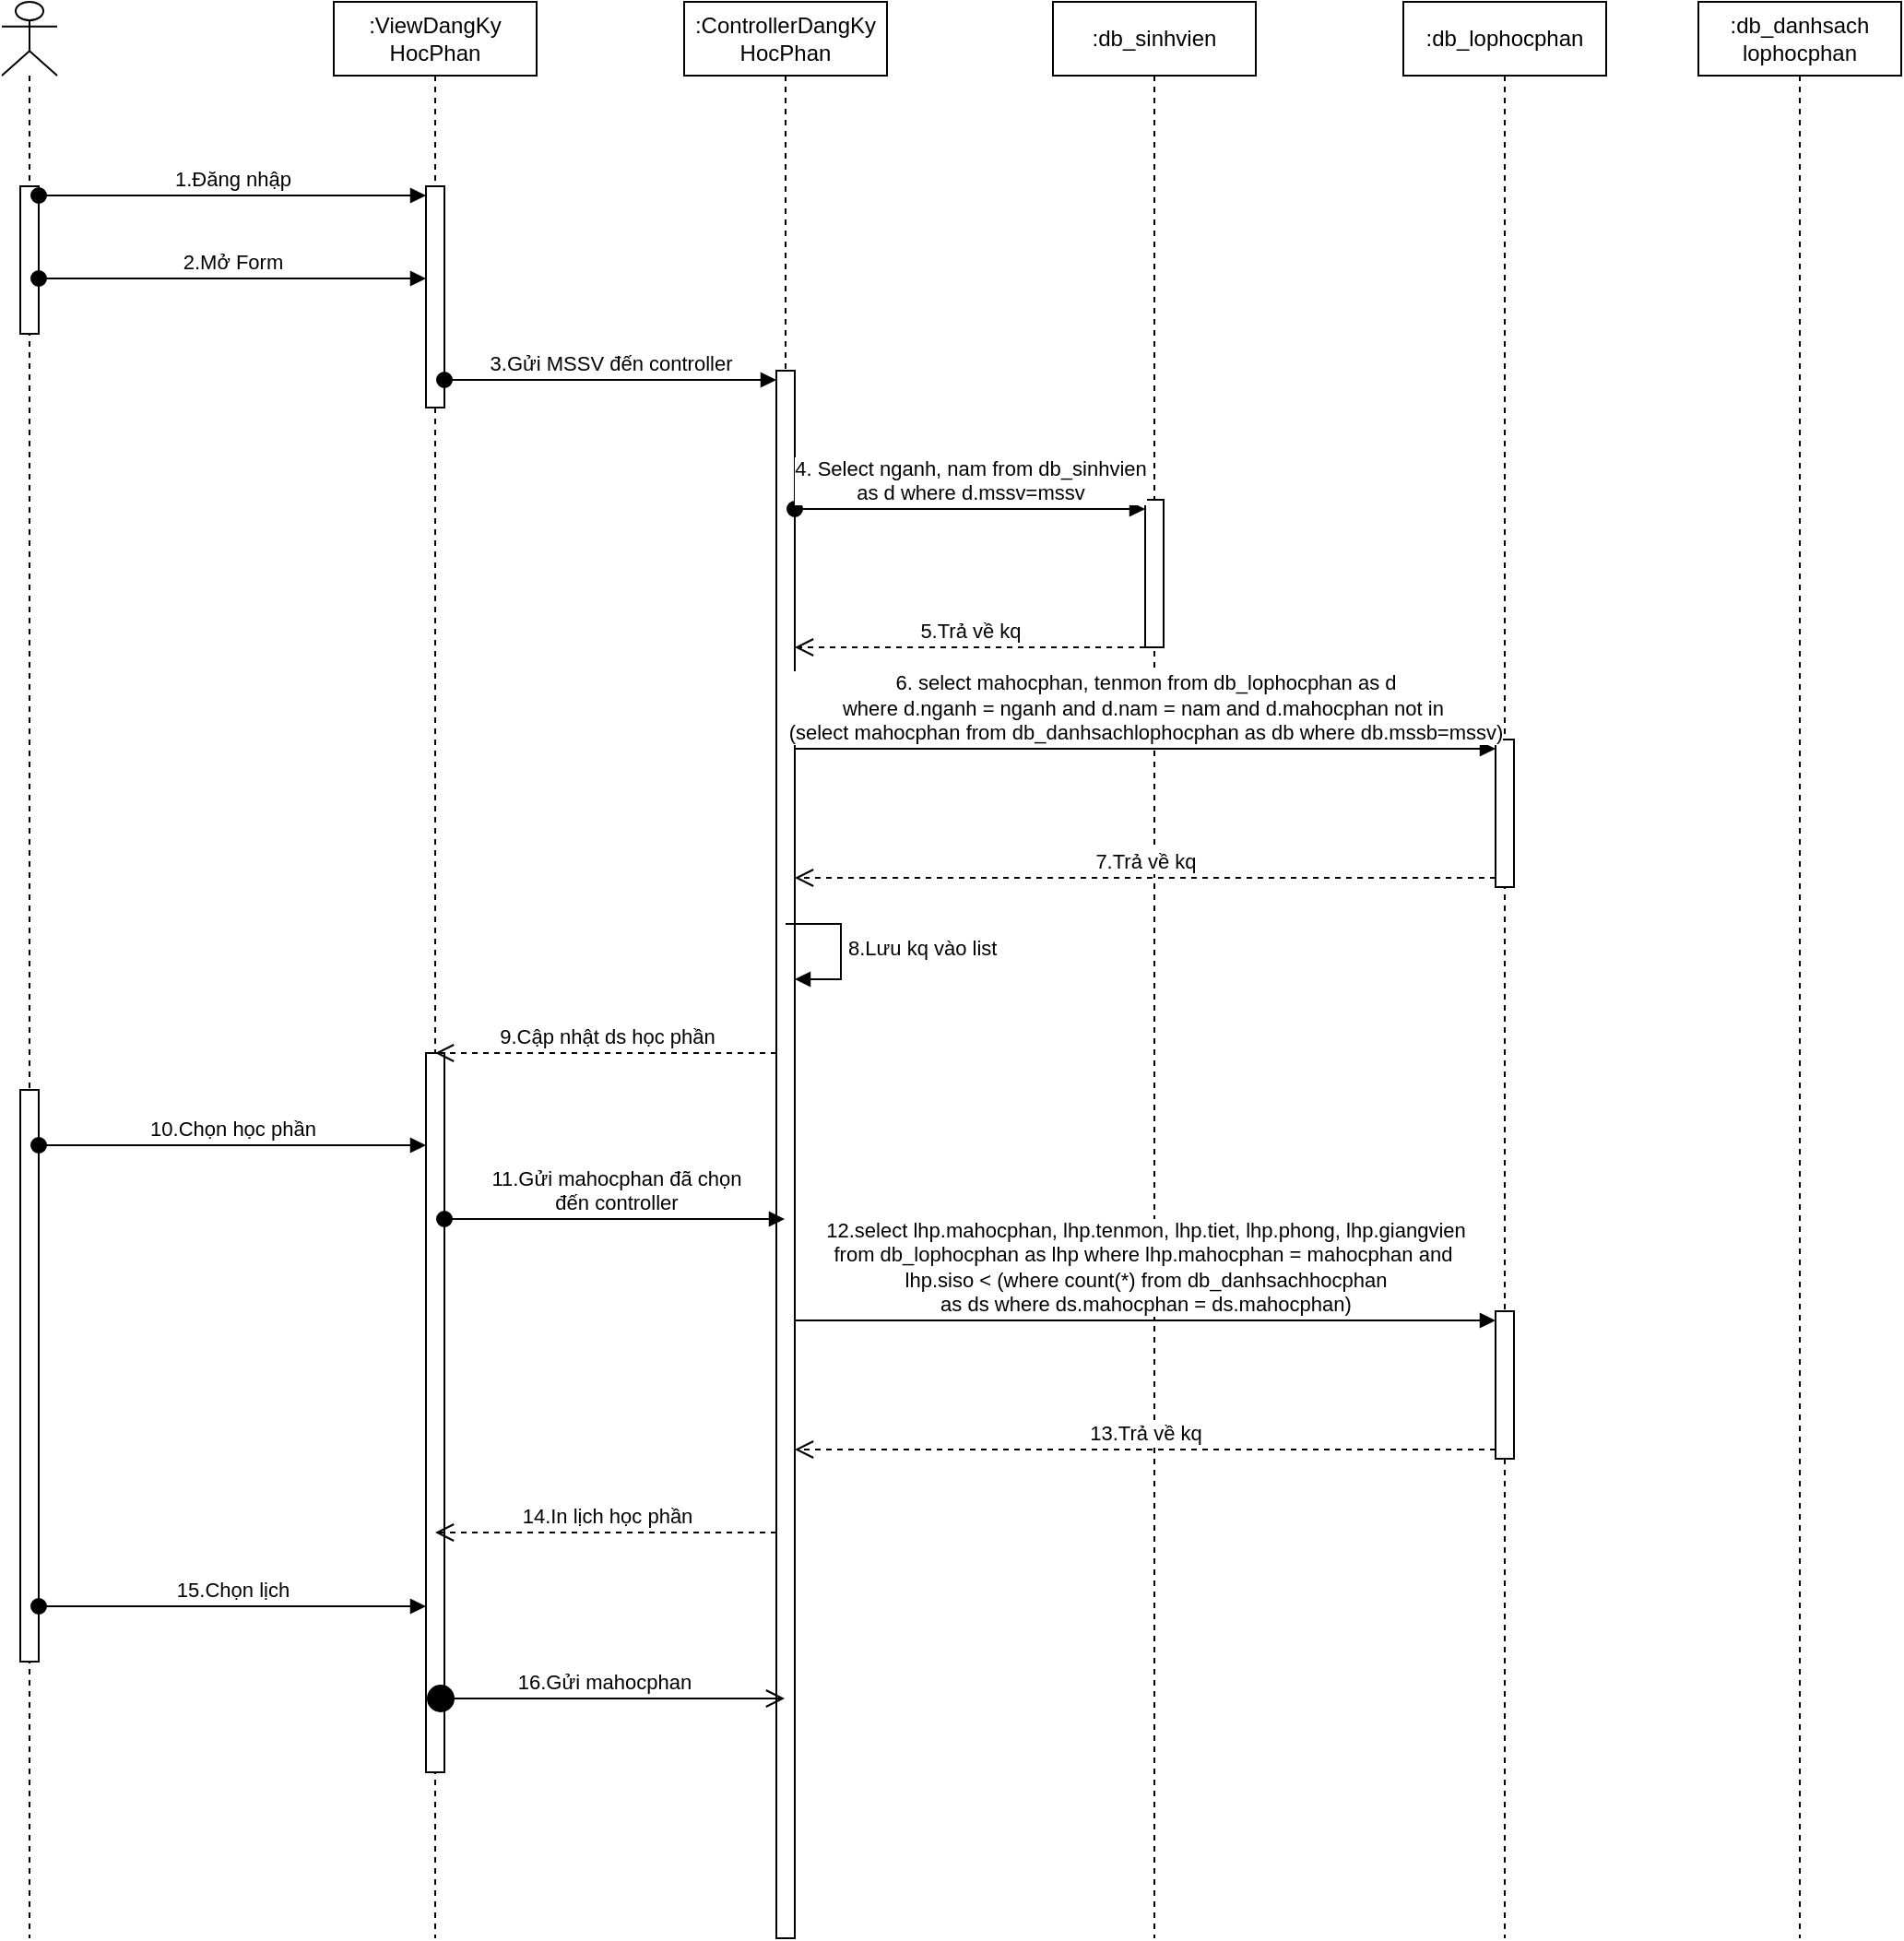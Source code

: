 <mxfile version="26.0.16">
  <diagram name="Page-1" id="MdewHQKsDPSWwsMKFsph">
    <mxGraphModel dx="2154" dy="1008" grid="1" gridSize="10" guides="1" tooltips="1" connect="1" arrows="1" fold="1" page="1" pageScale="1" pageWidth="1169" pageHeight="1654" math="0" shadow="0">
      <root>
        <mxCell id="0" />
        <mxCell id="1" parent="0" />
        <mxCell id="jRuuMKcWnNpUXkbAKlrH-2" value="" style="shape=umlLifeline;perimeter=lifelinePerimeter;whiteSpace=wrap;html=1;container=1;dropTarget=0;collapsible=0;recursiveResize=0;outlineConnect=0;portConstraint=eastwest;newEdgeStyle={&quot;curved&quot;:0,&quot;rounded&quot;:0};participant=umlActor;" vertex="1" parent="1">
          <mxGeometry x="110" y="70" width="30" height="1050" as="geometry" />
        </mxCell>
        <mxCell id="jRuuMKcWnNpUXkbAKlrH-8" value="" style="html=1;points=[[0,0,0,0,5],[0,1,0,0,-5],[1,0,0,0,5],[1,1,0,0,-5]];perimeter=orthogonalPerimeter;outlineConnect=0;targetShapes=umlLifeline;portConstraint=eastwest;newEdgeStyle={&quot;curved&quot;:0,&quot;rounded&quot;:0};" vertex="1" parent="jRuuMKcWnNpUXkbAKlrH-2">
          <mxGeometry x="10" y="100" width="10" height="80" as="geometry" />
        </mxCell>
        <mxCell id="jRuuMKcWnNpUXkbAKlrH-29" value="" style="html=1;points=[[0,0,0,0,5],[0,1,0,0,-5],[1,0,0,0,5],[1,1,0,0,-5]];perimeter=orthogonalPerimeter;outlineConnect=0;targetShapes=umlLifeline;portConstraint=eastwest;newEdgeStyle={&quot;curved&quot;:0,&quot;rounded&quot;:0};" vertex="1" parent="jRuuMKcWnNpUXkbAKlrH-2">
          <mxGeometry x="10" y="590" width="10" height="310" as="geometry" />
        </mxCell>
        <mxCell id="jRuuMKcWnNpUXkbAKlrH-3" value=":ViewDangKy&lt;br&gt;HocPhan" style="shape=umlLifeline;perimeter=lifelinePerimeter;whiteSpace=wrap;html=1;container=1;dropTarget=0;collapsible=0;recursiveResize=0;outlineConnect=0;portConstraint=eastwest;newEdgeStyle={&quot;curved&quot;:0,&quot;rounded&quot;:0};" vertex="1" parent="1">
          <mxGeometry x="290" y="70" width="110" height="1050" as="geometry" />
        </mxCell>
        <mxCell id="jRuuMKcWnNpUXkbAKlrH-6" value="" style="html=1;points=[[0,0,0,0,5],[0,1,0,0,-5],[1,0,0,0,5],[1,1,0,0,-5]];perimeter=orthogonalPerimeter;outlineConnect=0;targetShapes=umlLifeline;portConstraint=eastwest;newEdgeStyle={&quot;curved&quot;:0,&quot;rounded&quot;:0};" vertex="1" parent="jRuuMKcWnNpUXkbAKlrH-3">
          <mxGeometry x="50" y="100" width="10" height="120" as="geometry" />
        </mxCell>
        <mxCell id="jRuuMKcWnNpUXkbAKlrH-26" value="" style="html=1;points=[[0,0,0,0,5],[0,1,0,0,-5],[1,0,0,0,5],[1,1,0,0,-5]];perimeter=orthogonalPerimeter;outlineConnect=0;targetShapes=umlLifeline;portConstraint=eastwest;newEdgeStyle={&quot;curved&quot;:0,&quot;rounded&quot;:0};" vertex="1" parent="jRuuMKcWnNpUXkbAKlrH-3">
          <mxGeometry x="50" y="570" width="10" height="390" as="geometry" />
        </mxCell>
        <mxCell id="jRuuMKcWnNpUXkbAKlrH-4" value=":ControllerDangKy&lt;br&gt;HocPhan" style="shape=umlLifeline;perimeter=lifelinePerimeter;whiteSpace=wrap;html=1;container=1;dropTarget=0;collapsible=0;recursiveResize=0;outlineConnect=0;portConstraint=eastwest;newEdgeStyle={&quot;curved&quot;:0,&quot;rounded&quot;:0};" vertex="1" parent="1">
          <mxGeometry x="480" y="70" width="110" height="1050" as="geometry" />
        </mxCell>
        <mxCell id="jRuuMKcWnNpUXkbAKlrH-11" value="" style="html=1;points=[[0,0,0,0,5],[0,1,0,0,-5],[1,0,0,0,5],[1,1,0,0,-5]];perimeter=orthogonalPerimeter;outlineConnect=0;targetShapes=umlLifeline;portConstraint=eastwest;newEdgeStyle={&quot;curved&quot;:0,&quot;rounded&quot;:0};" vertex="1" parent="jRuuMKcWnNpUXkbAKlrH-4">
          <mxGeometry x="50" y="200" width="10" height="850" as="geometry" />
        </mxCell>
        <mxCell id="jRuuMKcWnNpUXkbAKlrH-23" value="8.Lưu kq vào list" style="html=1;align=left;spacingLeft=2;endArrow=block;rounded=0;edgeStyle=orthogonalEdgeStyle;curved=0;rounded=0;" edge="1" parent="jRuuMKcWnNpUXkbAKlrH-4">
          <mxGeometry relative="1" as="geometry">
            <mxPoint x="55" y="500" as="sourcePoint" />
            <Array as="points">
              <mxPoint x="85" y="530" />
            </Array>
            <mxPoint x="60" y="530" as="targetPoint" />
          </mxGeometry>
        </mxCell>
        <mxCell id="jRuuMKcWnNpUXkbAKlrH-5" value=":db_sinhvien" style="shape=umlLifeline;perimeter=lifelinePerimeter;whiteSpace=wrap;html=1;container=1;dropTarget=0;collapsible=0;recursiveResize=0;outlineConnect=0;portConstraint=eastwest;newEdgeStyle={&quot;curved&quot;:0,&quot;rounded&quot;:0};" vertex="1" parent="1">
          <mxGeometry x="680" y="70" width="110" height="1050" as="geometry" />
        </mxCell>
        <mxCell id="jRuuMKcWnNpUXkbAKlrH-14" value="" style="html=1;points=[[0,0,0,0,5],[0,1,0,0,-5],[1,0,0,0,5],[1,1,0,0,-5]];perimeter=orthogonalPerimeter;outlineConnect=0;targetShapes=umlLifeline;portConstraint=eastwest;newEdgeStyle={&quot;curved&quot;:0,&quot;rounded&quot;:0};" vertex="1" parent="jRuuMKcWnNpUXkbAKlrH-5">
          <mxGeometry x="50" y="270" width="10" height="80" as="geometry" />
        </mxCell>
        <mxCell id="jRuuMKcWnNpUXkbAKlrH-7" value="1.Đăng nhập" style="html=1;verticalAlign=bottom;startArrow=oval;endArrow=block;startSize=8;curved=0;rounded=0;entryX=0;entryY=0;entryDx=0;entryDy=5;" edge="1" target="jRuuMKcWnNpUXkbAKlrH-6" parent="1" source="jRuuMKcWnNpUXkbAKlrH-8">
          <mxGeometry relative="1" as="geometry">
            <mxPoint x="270" y="175" as="sourcePoint" />
          </mxGeometry>
        </mxCell>
        <mxCell id="jRuuMKcWnNpUXkbAKlrH-10" value="2.Mở Form" style="html=1;verticalAlign=bottom;startArrow=oval;endArrow=block;startSize=8;curved=0;rounded=0;entryX=0;entryY=0;entryDx=0;entryDy=5;" edge="1" parent="1">
          <mxGeometry relative="1" as="geometry">
            <mxPoint x="130" y="220" as="sourcePoint" />
            <mxPoint x="340" y="220" as="targetPoint" />
            <mxPoint as="offset" />
          </mxGeometry>
        </mxCell>
        <mxCell id="jRuuMKcWnNpUXkbAKlrH-12" value="3.Gửi MSSV đến controller" style="html=1;verticalAlign=bottom;startArrow=oval;endArrow=block;startSize=8;curved=0;rounded=0;entryX=0;entryY=0;entryDx=0;entryDy=5;" edge="1" target="jRuuMKcWnNpUXkbAKlrH-11" parent="1" source="jRuuMKcWnNpUXkbAKlrH-6">
          <mxGeometry relative="1" as="geometry">
            <mxPoint x="460" y="275" as="sourcePoint" />
          </mxGeometry>
        </mxCell>
        <mxCell id="jRuuMKcWnNpUXkbAKlrH-13" value=":db_lophocphan" style="shape=umlLifeline;perimeter=lifelinePerimeter;whiteSpace=wrap;html=1;container=1;dropTarget=0;collapsible=0;recursiveResize=0;outlineConnect=0;portConstraint=eastwest;newEdgeStyle={&quot;curved&quot;:0,&quot;rounded&quot;:0};" vertex="1" parent="1">
          <mxGeometry x="870" y="70" width="110" height="1050" as="geometry" />
        </mxCell>
        <mxCell id="jRuuMKcWnNpUXkbAKlrH-18" value="" style="html=1;points=[[0,0,0,0,5],[0,1,0,0,-5],[1,0,0,0,5],[1,1,0,0,-5]];perimeter=orthogonalPerimeter;outlineConnect=0;targetShapes=umlLifeline;portConstraint=eastwest;newEdgeStyle={&quot;curved&quot;:0,&quot;rounded&quot;:0};" vertex="1" parent="jRuuMKcWnNpUXkbAKlrH-13">
          <mxGeometry x="50" y="400" width="10" height="80" as="geometry" />
        </mxCell>
        <mxCell id="jRuuMKcWnNpUXkbAKlrH-31" value="" style="html=1;points=[[0,0,0,0,5],[0,1,0,0,-5],[1,0,0,0,5],[1,1,0,0,-5]];perimeter=orthogonalPerimeter;outlineConnect=0;targetShapes=umlLifeline;portConstraint=eastwest;newEdgeStyle={&quot;curved&quot;:0,&quot;rounded&quot;:0};" vertex="1" parent="jRuuMKcWnNpUXkbAKlrH-13">
          <mxGeometry x="50" y="710" width="10" height="80" as="geometry" />
        </mxCell>
        <mxCell id="jRuuMKcWnNpUXkbAKlrH-15" value="4. Select nganh, nam from db_sinhvien&lt;br&gt;as d where d.mssv=mssv" style="html=1;verticalAlign=bottom;startArrow=oval;endArrow=block;startSize=8;curved=0;rounded=0;entryX=0;entryY=0;entryDx=0;entryDy=5;" edge="1" target="jRuuMKcWnNpUXkbAKlrH-14" parent="1" source="jRuuMKcWnNpUXkbAKlrH-11">
          <mxGeometry relative="1" as="geometry">
            <mxPoint x="660" y="345" as="sourcePoint" />
          </mxGeometry>
        </mxCell>
        <mxCell id="jRuuMKcWnNpUXkbAKlrH-16" value="5.Trả về kq" style="html=1;verticalAlign=bottom;endArrow=open;dashed=1;endSize=8;curved=0;rounded=0;" edge="1" parent="1">
          <mxGeometry relative="1" as="geometry">
            <mxPoint x="730" y="420" as="sourcePoint" />
            <mxPoint x="540" y="420" as="targetPoint" />
          </mxGeometry>
        </mxCell>
        <mxCell id="jRuuMKcWnNpUXkbAKlrH-17" value=":db_danhsach&lt;br&gt;lophocphan" style="shape=umlLifeline;perimeter=lifelinePerimeter;whiteSpace=wrap;html=1;container=1;dropTarget=0;collapsible=0;recursiveResize=0;outlineConnect=0;portConstraint=eastwest;newEdgeStyle={&quot;curved&quot;:0,&quot;rounded&quot;:0};" vertex="1" parent="1">
          <mxGeometry x="1030" y="70" width="110" height="1050" as="geometry" />
        </mxCell>
        <mxCell id="jRuuMKcWnNpUXkbAKlrH-19" value="6. select mahocphan, tenmon from db_lophocphan as d&lt;br&gt;where d.nganh = nganh and d.nam = nam and d.mahocphan not in&amp;nbsp;&lt;br&gt;(select mahocphan from db_danhsachlophocphan as db where db.mssb=mssv)" style="html=1;verticalAlign=bottom;endArrow=block;curved=0;rounded=0;entryX=0;entryY=0;entryDx=0;entryDy=5;" edge="1" target="jRuuMKcWnNpUXkbAKlrH-18" parent="1" source="jRuuMKcWnNpUXkbAKlrH-11">
          <mxGeometry relative="1" as="geometry">
            <mxPoint x="850" y="475" as="sourcePoint" />
            <mxPoint as="offset" />
          </mxGeometry>
        </mxCell>
        <mxCell id="jRuuMKcWnNpUXkbAKlrH-20" value="7.Trả về kq" style="html=1;verticalAlign=bottom;endArrow=open;dashed=1;endSize=8;curved=0;rounded=0;exitX=0;exitY=1;exitDx=0;exitDy=-5;" edge="1" source="jRuuMKcWnNpUXkbAKlrH-18" parent="1" target="jRuuMKcWnNpUXkbAKlrH-11">
          <mxGeometry relative="1" as="geometry">
            <mxPoint x="850" y="545" as="targetPoint" />
          </mxGeometry>
        </mxCell>
        <mxCell id="jRuuMKcWnNpUXkbAKlrH-24" value="9.Cập nhật ds học phần" style="html=1;verticalAlign=bottom;endArrow=open;dashed=1;endSize=8;curved=0;rounded=0;exitX=0;exitY=1;exitDx=0;exitDy=-5;" edge="1" parent="1" target="jRuuMKcWnNpUXkbAKlrH-3">
          <mxGeometry relative="1" as="geometry">
            <mxPoint x="400" y="640" as="targetPoint" />
            <mxPoint x="530" y="640" as="sourcePoint" />
          </mxGeometry>
        </mxCell>
        <mxCell id="jRuuMKcWnNpUXkbAKlrH-27" value="10.Chọn học phần" style="html=1;verticalAlign=bottom;startArrow=oval;endArrow=block;startSize=8;curved=0;rounded=0;" edge="1" parent="1">
          <mxGeometry relative="1" as="geometry">
            <mxPoint x="130" y="690" as="sourcePoint" />
            <mxPoint x="340" y="690" as="targetPoint" />
          </mxGeometry>
        </mxCell>
        <mxCell id="jRuuMKcWnNpUXkbAKlrH-30" value="11.Gửi mahocphan đã chọn&lt;br&gt;đến controller" style="html=1;verticalAlign=bottom;startArrow=oval;startFill=1;endArrow=block;startSize=8;curved=0;rounded=0;exitX=1;exitY=1;exitDx=0;exitDy=-5;exitPerimeter=0;" edge="1" parent="1">
          <mxGeometry width="60" relative="1" as="geometry">
            <mxPoint x="350" y="730" as="sourcePoint" />
            <mxPoint x="534.5" y="730" as="targetPoint" />
          </mxGeometry>
        </mxCell>
        <mxCell id="jRuuMKcWnNpUXkbAKlrH-32" value="12.select lhp.mahocphan, lhp.tenmon, lhp.tiet, lhp.phong, lhp.giangvien&lt;br&gt;from db_lophocphan as lhp where lhp.mahocphan = mahocphan and&amp;nbsp;&lt;br&gt;lhp.siso &amp;lt; (where count(*) from db_danhsachhocphan &lt;br&gt;as ds where ds.mahocphan = ds.mahocphan)" style="html=1;verticalAlign=bottom;endArrow=block;curved=0;rounded=0;entryX=0;entryY=0;entryDx=0;entryDy=5;" edge="1" target="jRuuMKcWnNpUXkbAKlrH-31" parent="1" source="jRuuMKcWnNpUXkbAKlrH-11">
          <mxGeometry relative="1" as="geometry">
            <mxPoint x="850" y="785" as="sourcePoint" />
          </mxGeometry>
        </mxCell>
        <mxCell id="jRuuMKcWnNpUXkbAKlrH-33" value="13.Trả về kq" style="html=1;verticalAlign=bottom;endArrow=open;dashed=1;endSize=8;curved=0;rounded=0;exitX=0;exitY=1;exitDx=0;exitDy=-5;" edge="1" source="jRuuMKcWnNpUXkbAKlrH-31" parent="1" target="jRuuMKcWnNpUXkbAKlrH-11">
          <mxGeometry relative="1" as="geometry">
            <mxPoint x="850" y="855" as="targetPoint" />
          </mxGeometry>
        </mxCell>
        <mxCell id="jRuuMKcWnNpUXkbAKlrH-34" value="14.In lịch học phần" style="html=1;verticalAlign=bottom;endArrow=open;dashed=1;endSize=8;curved=0;rounded=0;" edge="1" parent="1" source="jRuuMKcWnNpUXkbAKlrH-11">
          <mxGeometry relative="1" as="geometry">
            <mxPoint x="345" y="900" as="targetPoint" />
            <mxPoint x="725" y="900" as="sourcePoint" />
          </mxGeometry>
        </mxCell>
        <mxCell id="jRuuMKcWnNpUXkbAKlrH-36" value="15.Chọn lịch" style="html=1;verticalAlign=bottom;startArrow=oval;endArrow=block;startSize=8;curved=0;rounded=0;" edge="1" parent="1">
          <mxGeometry relative="1" as="geometry">
            <mxPoint x="130" y="940" as="sourcePoint" />
            <mxPoint x="340" y="940" as="targetPoint" />
          </mxGeometry>
        </mxCell>
        <mxCell id="jRuuMKcWnNpUXkbAKlrH-37" value="16.Gửi mahocphan&amp;nbsp;" style="html=1;verticalAlign=bottom;startArrow=circle;startFill=1;endArrow=open;startSize=6;endSize=8;curved=0;rounded=0;" edge="1" parent="1" target="jRuuMKcWnNpUXkbAKlrH-4">
          <mxGeometry width="80" relative="1" as="geometry">
            <mxPoint x="340" y="990" as="sourcePoint" />
            <mxPoint x="420" y="990" as="targetPoint" />
          </mxGeometry>
        </mxCell>
      </root>
    </mxGraphModel>
  </diagram>
</mxfile>
